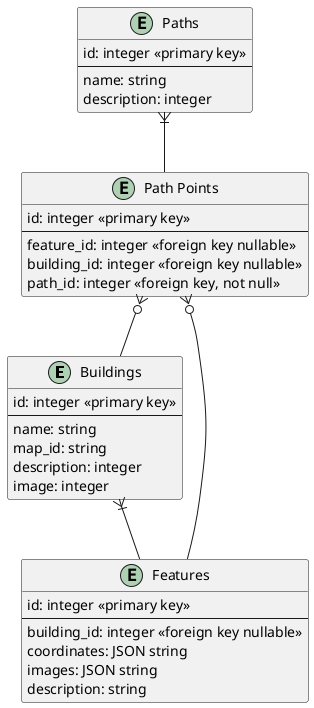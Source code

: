 @startuml RDSSustainabilityMap
entity "Buildings" as buildings {
  id: integer <<primary key>>
  --
  name: string
  map_id: string
  description: integer
  image: integer
}

entity "Features" as features {
  id: integer <<primary key>>
  --
  building_id: integer <<foreign key nullable>>
  coordinates: JSON string
  images: JSON string
  description: string
}

entity "Paths" as paths {
  id: integer <<primary key>>
  --
  name: string
  description: integer
}

entity "Path Points" as pathpoints {
  id: integer <<primary key>>
  --
  feature_id: integer <<foreign key nullable>>
  building_id: integer <<foreign key nullable>>
  path_id: integer <<foreign key, not null>>
}
paths }|-- pathpoints
pathpoints }o-- features
pathpoints }o-- buildings
buildings }|-- features
@enduml